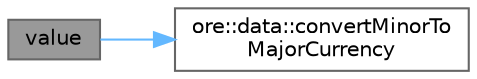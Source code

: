 digraph "value"
{
 // INTERACTIVE_SVG=YES
 // LATEX_PDF_SIZE
  bgcolor="transparent";
  edge [fontname=Helvetica,fontsize=10,labelfontname=Helvetica,labelfontsize=10];
  node [fontname=Helvetica,fontsize=10,shape=box,height=0.2,width=0.4];
  rankdir="LR";
  Node1 [label="value",height=0.2,width=0.4,color="gray40", fillcolor="grey60", style="filled", fontcolor="black",tooltip=" "];
  Node1 -> Node2 [color="steelblue1",style="solid"];
  Node2 [label="ore::data::convertMinorTo\lMajorCurrency",height=0.2,width=0.4,color="grey40", fillcolor="white", style="filled",URL="$group__utilities.html#ga63a24b69574b9f0dc9f49cddbcaa242e",tooltip="Convert a value from a minor ccy to major."];
}
